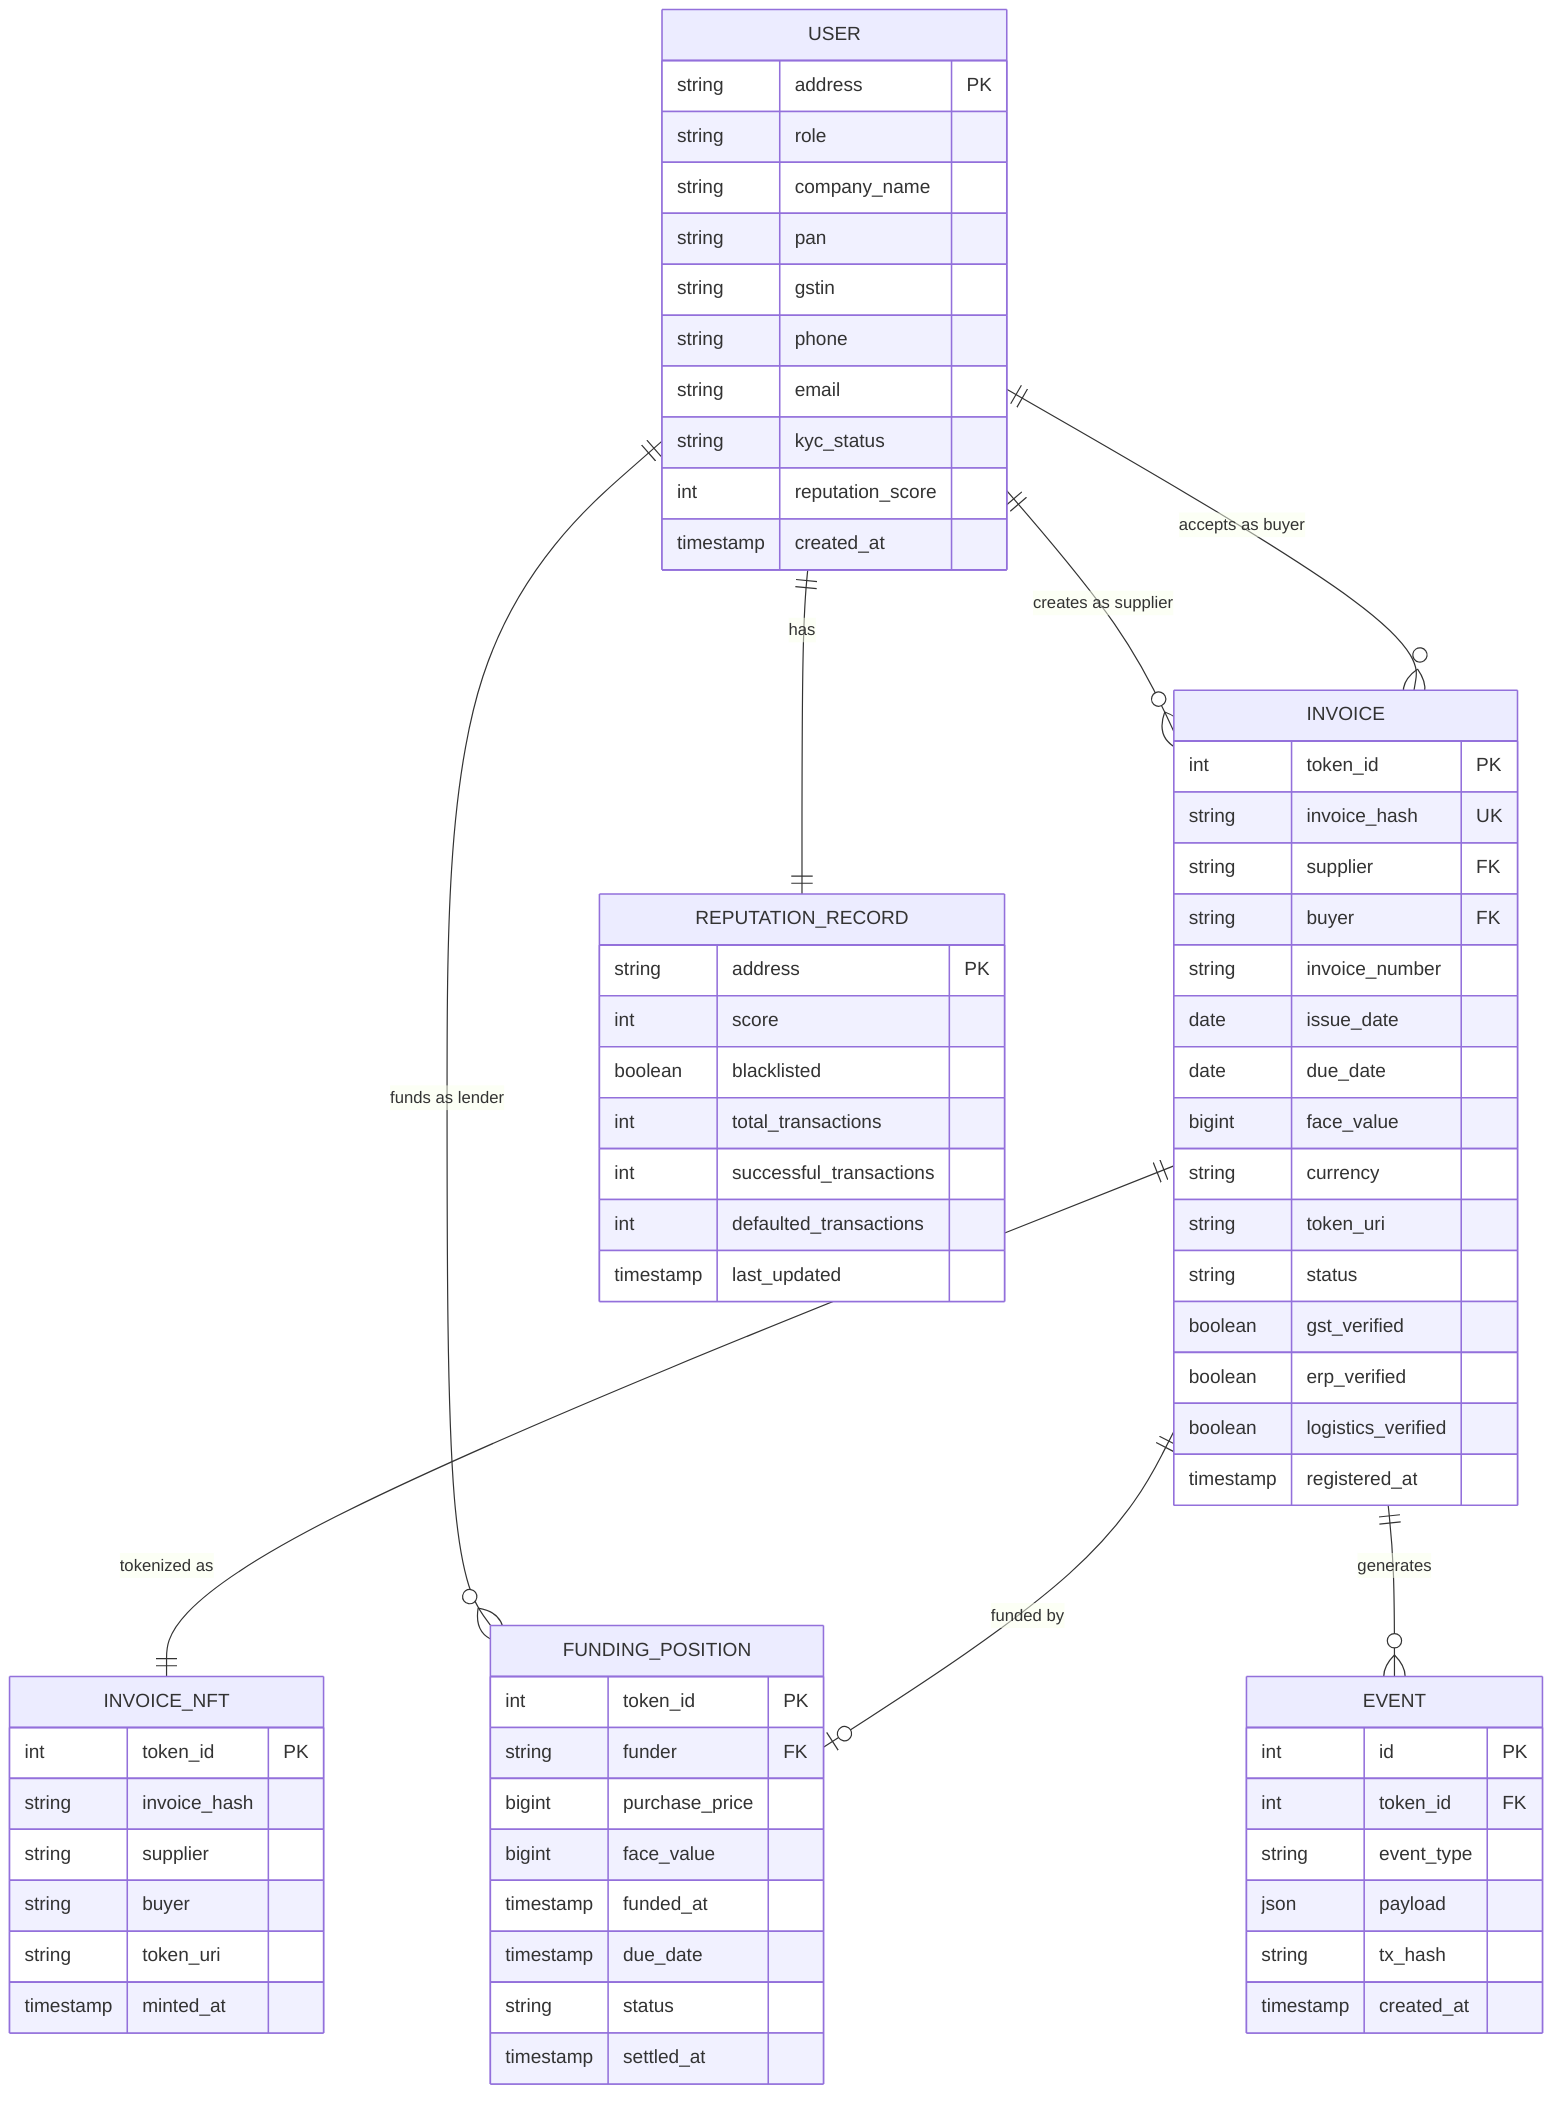 erDiagram
    USER {
        string address PK
        string role
        string company_name
        string pan
        string gstin
        string phone
        string email
        string kyc_status
        int reputation_score
        timestamp created_at
    }
    
    INVOICE {
        int token_id PK
        string invoice_hash UK
        string supplier FK
        string buyer FK
        string invoice_number
        date issue_date
        date due_date
        bigint face_value
        string currency
        string token_uri
        string status
        boolean gst_verified
        boolean erp_verified
        boolean logistics_verified
        timestamp registered_at
    }
    
    FUNDING_POSITION {
        int token_id PK
        string funder FK
        bigint purchase_price
        bigint face_value
        timestamp funded_at
        timestamp due_date
        string status
        timestamp settled_at
    }
    
    EVENT {
        int id PK
        int token_id FK
        string event_type
        json payload
        string tx_hash
        timestamp created_at
    }
    
    REPUTATION_RECORD {
        string address PK
        int score
        boolean blacklisted
        int total_transactions
        int successful_transactions
        int defaulted_transactions
        timestamp last_updated
    }
    
    INVOICE_NFT {
        int token_id PK
        string invoice_hash
        string supplier
        string buyer
        string token_uri
        timestamp minted_at
    }
    
    USER ||--o{ INVOICE : "creates as supplier"
    USER ||--o{ INVOICE : "accepts as buyer"
    USER ||--o{ FUNDING_POSITION : "funds as lender"
    INVOICE ||--|| INVOICE_NFT : "tokenized as"
    INVOICE ||--o| FUNDING_POSITION : "funded by"
    INVOICE ||--o{ EVENT : "generates"
    USER ||--|| REPUTATION_RECORD : "has"